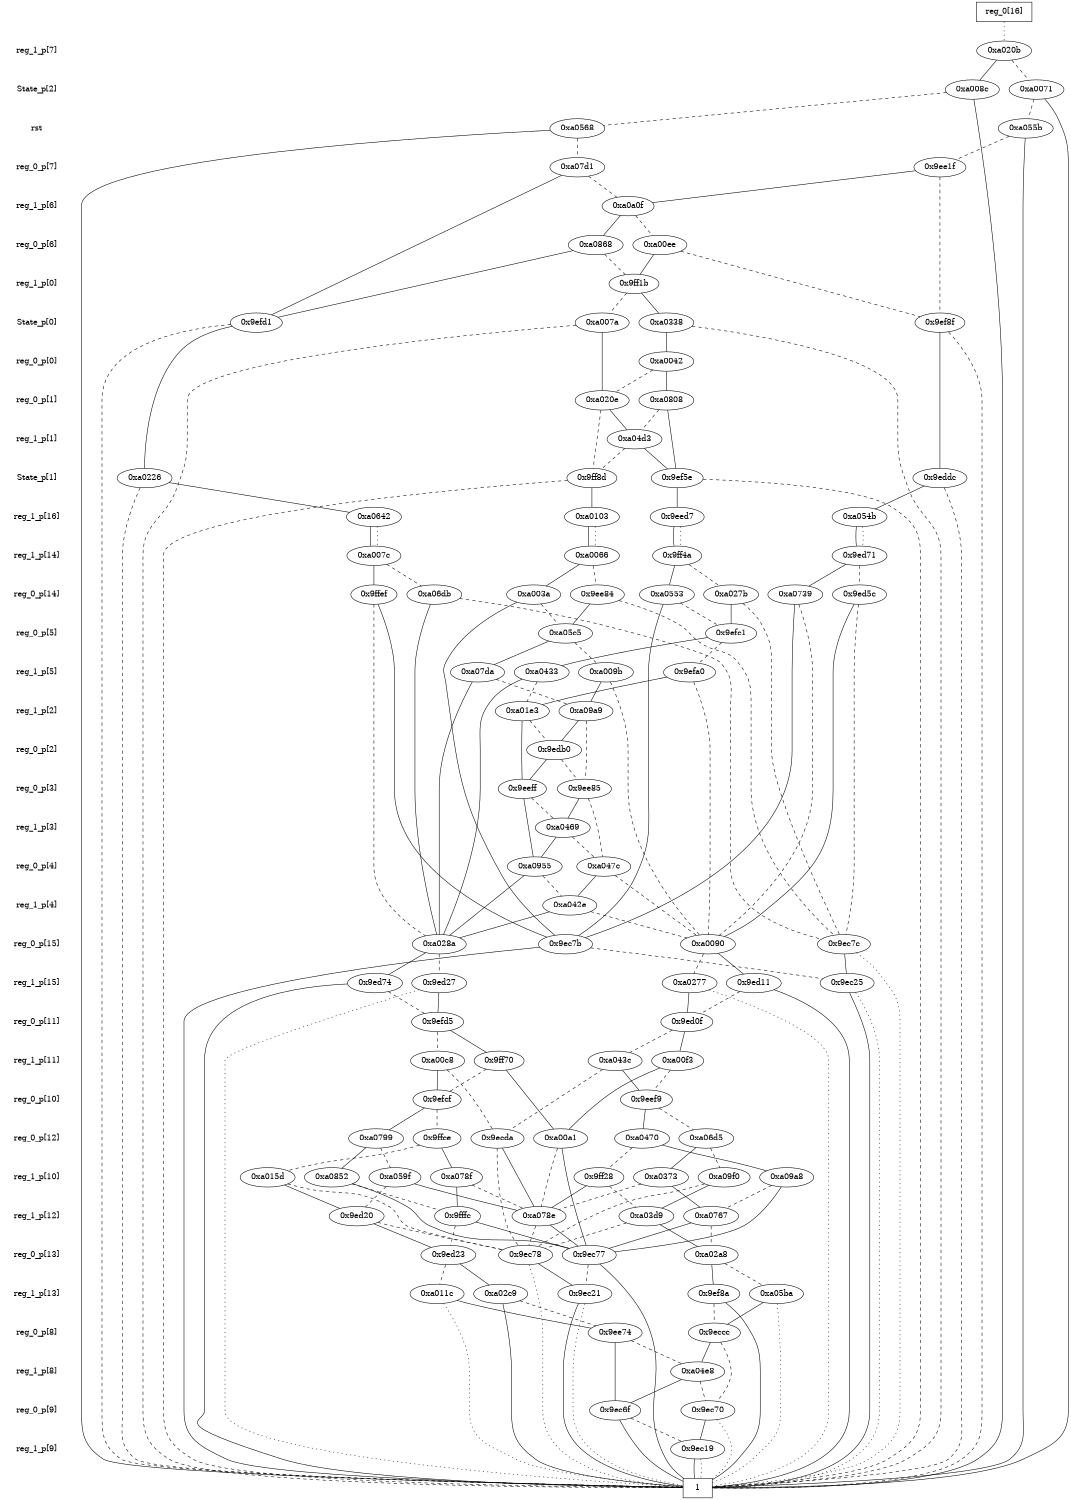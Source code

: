digraph "DD" {
size = "7.5,10"
center = true;
edge [dir = none];
{ node [shape = plaintext];
  edge [style = invis];
  "CONST NODES" [style = invis];
" reg_1_p[7] " -> " State_p[2] " -> " rst " -> " reg_0_p[7] " -> " reg_1_p[6] " -> " reg_0_p[6] " -> " reg_1_p[0] " -> " State_p[0] " -> " reg_0_p[0] " -> " reg_0_p[1] " -> " reg_1_p[1] " -> " State_p[1] " -> " reg_1_p[16] " -> " reg_1_p[14] " -> " reg_0_p[14] " -> " reg_0_p[5] " -> " reg_1_p[5] " -> " reg_1_p[2] " -> " reg_0_p[2] " -> " reg_0_p[3] " -> " reg_1_p[3] " -> " reg_0_p[4] " -> " reg_1_p[4] " -> " reg_0_p[15] " -> " reg_1_p[15] " -> " reg_0_p[11] " -> " reg_1_p[11] " -> " reg_0_p[10] " -> " reg_0_p[12] " -> " reg_1_p[10] " -> " reg_1_p[12] " -> " reg_0_p[13] " -> " reg_1_p[13] " -> " reg_0_p[8] " -> " reg_1_p[8] " -> " reg_0_p[9] " -> " reg_1_p[9] " -> "CONST NODES"; 
}
{ rank = same; node [shape = box]; edge [style = invis];
"  reg_0[16]  "; }
{ rank = same; " reg_1_p[7] ";
"0xa020b";
}
{ rank = same; " State_p[2] ";
"0xa008c";
"0xa0071";
}
{ rank = same; " rst ";
"0xa055b";
"0xa0568";
}
{ rank = same; " reg_0_p[7] ";
"0x9ee1f";
"0xa07d1";
}
{ rank = same; " reg_1_p[6] ";
"0xa0a0f";
}
{ rank = same; " reg_0_p[6] ";
"0xa00ee";
"0xa0868";
}
{ rank = same; " reg_1_p[0] ";
"0x9ff1b";
}
{ rank = same; " State_p[0] ";
"0xa007a";
"0x9efd1";
"0xa0338";
"0x9ef8f";
}
{ rank = same; " reg_0_p[0] ";
"0xa0042";
}
{ rank = same; " reg_0_p[1] ";
"0xa0808";
"0xa020e";
}
{ rank = same; " reg_1_p[1] ";
"0xa04d3";
}
{ rank = same; " State_p[1] ";
"0x9eddc";
"0x9ef5e";
"0xa0226";
"0x9ff8d";
}
{ rank = same; " reg_1_p[16] ";
"0xa054b";
"0xa0642";
"0xa0103";
"0x9eed7";
}
{ rank = same; " reg_1_p[14] ";
"0xa007c";
"0x9ed71";
"0xa0066";
"0x9ff4a";
}
{ rank = same; " reg_0_p[14] ";
"0x9ed5c";
"0xa06db";
"0x9ee84";
"0xa0553";
"0xa027b";
"0xa0739";
"0x9ffef";
"0xa003a";
}
{ rank = same; " reg_0_p[5] ";
"0x9efc1";
"0xa05c5";
}
{ rank = same; " reg_1_p[5] ";
"0x9efa0";
"0xa07da";
"0xa009b";
"0xa0433";
}
{ rank = same; " reg_1_p[2] ";
"0xa09a9";
"0xa01e3";
}
{ rank = same; " reg_0_p[2] ";
"0x9edb0";
}
{ rank = same; " reg_0_p[3] ";
"0x9ee85";
"0x9eeff";
}
{ rank = same; " reg_1_p[3] ";
"0xa0469";
}
{ rank = same; " reg_0_p[4] ";
"0xa047c";
"0xa0955";
}
{ rank = same; " reg_1_p[4] ";
"0xa042e";
}
{ rank = same; " reg_0_p[15] ";
"0xa028a";
"0x9ec7c";
"0xa0090";
"0x9ec7b";
}
{ rank = same; " reg_1_p[15] ";
"0x9ed27";
"0x9ed11";
"0x9ec25";
"0x9ed74";
"0xa0277";
}
{ rank = same; " reg_0_p[11] ";
"0x9efd5";
"0x9ed0f";
}
{ rank = same; " reg_1_p[11] ";
"0xa043c";
"0x9ff70";
"0xa00c8";
"0xa00f3";
}
{ rank = same; " reg_0_p[10] ";
"0x9eef9";
"0x9efcf";
}
{ rank = same; " reg_0_p[12] ";
"0x9ffce";
"0xa00a1";
"0xa0470";
"0x9ecda";
"0xa06d5";
"0xa0799";
}
{ rank = same; " reg_1_p[10] ";
"0xa0373";
"0xa059f";
"0xa015d";
"0x9ff28";
"0xa0852";
"0xa09a8";
"0xa09f0";
"0xa078f";
}
{ rank = same; " reg_1_p[12] ";
"0xa078e";
"0xa0767";
"0x9ed20";
"0xa03d9";
"0x9fffc";
}
{ rank = same; " reg_0_p[13] ";
"0x9ec78";
"0x9ed23";
"0x9ec77";
"0xa02a8";
}
{ rank = same; " reg_1_p[13] ";
"0xa011c";
"0x9ef8a";
"0x9ec21";
"0xa05ba";
"0xa02c9";
}
{ rank = same; " reg_0_p[8] ";
"0x9eccc";
"0x9ee74";
}
{ rank = same; " reg_1_p[8] ";
"0xa04e8";
}
{ rank = same; " reg_0_p[9] ";
"0x9ec70";
"0x9ec6f";
}
{ rank = same; " reg_1_p[9] ";
"0x9ec19";
}
{ rank = same; "CONST NODES";
{ node [shape = box]; "0x9ec14";
}
}
"  reg_0[16]  " -> "0xa020b" [style = dotted];
"0xa020b" -> "0xa008c";
"0xa020b" -> "0xa0071" [style = dashed];
"0xa008c" -> "0x9ec14";
"0xa008c" -> "0xa0568" [style = dashed];
"0xa0071" -> "0x9ec14";
"0xa0071" -> "0xa055b" [style = dashed];
"0xa055b" -> "0x9ec14";
"0xa055b" -> "0x9ee1f" [style = dashed];
"0xa0568" -> "0x9ec14";
"0xa0568" -> "0xa07d1" [style = dashed];
"0x9ee1f" -> "0xa0a0f";
"0x9ee1f" -> "0x9ef8f" [style = dashed];
"0xa07d1" -> "0x9efd1";
"0xa07d1" -> "0xa0a0f" [style = dashed];
"0xa0a0f" -> "0xa0868";
"0xa0a0f" -> "0xa00ee" [style = dashed];
"0xa00ee" -> "0x9ff1b";
"0xa00ee" -> "0x9ef8f" [style = dashed];
"0xa0868" -> "0x9efd1";
"0xa0868" -> "0x9ff1b" [style = dashed];
"0x9ff1b" -> "0xa0338";
"0x9ff1b" -> "0xa007a" [style = dashed];
"0xa007a" -> "0xa020e";
"0xa007a" -> "0x9ec14" [style = dashed];
"0x9efd1" -> "0xa0226";
"0x9efd1" -> "0x9ec14" [style = dashed];
"0xa0338" -> "0xa0042";
"0xa0338" -> "0x9ec14" [style = dashed];
"0x9ef8f" -> "0x9eddc";
"0x9ef8f" -> "0x9ec14" [style = dashed];
"0xa0042" -> "0xa0808";
"0xa0042" -> "0xa020e" [style = dashed];
"0xa0808" -> "0x9ef5e";
"0xa0808" -> "0xa04d3" [style = dashed];
"0xa020e" -> "0xa04d3";
"0xa020e" -> "0x9ff8d" [style = dashed];
"0xa04d3" -> "0x9ef5e";
"0xa04d3" -> "0x9ff8d" [style = dashed];
"0x9eddc" -> "0xa054b";
"0x9eddc" -> "0x9ec14" [style = dashed];
"0x9ef5e" -> "0x9eed7";
"0x9ef5e" -> "0x9ec14" [style = dashed];
"0xa0226" -> "0xa0642";
"0xa0226" -> "0x9ec14" [style = dashed];
"0x9ff8d" -> "0xa0103";
"0x9ff8d" -> "0x9ec14" [style = dashed];
"0xa054b" -> "0x9ed71";
"0xa054b" -> "0x9ed71" [style = dotted];
"0xa0642" -> "0xa007c";
"0xa0642" -> "0xa007c" [style = dotted];
"0xa0103" -> "0xa0066";
"0xa0103" -> "0xa0066" [style = dotted];
"0x9eed7" -> "0x9ff4a";
"0x9eed7" -> "0x9ff4a" [style = dotted];
"0xa007c" -> "0x9ffef";
"0xa007c" -> "0xa06db" [style = dashed];
"0x9ed71" -> "0xa0739";
"0x9ed71" -> "0x9ed5c" [style = dashed];
"0xa0066" -> "0xa003a";
"0xa0066" -> "0x9ee84" [style = dashed];
"0x9ff4a" -> "0xa0553";
"0x9ff4a" -> "0xa027b" [style = dashed];
"0x9ed5c" -> "0xa0090";
"0x9ed5c" -> "0x9ec7c" [style = dashed];
"0xa06db" -> "0xa028a";
"0xa06db" -> "0x9ec7c" [style = dashed];
"0x9ee84" -> "0xa05c5";
"0x9ee84" -> "0x9ec7c" [style = dashed];
"0xa0553" -> "0x9ec7b";
"0xa0553" -> "0x9efc1" [style = dashed];
"0xa027b" -> "0x9efc1";
"0xa027b" -> "0x9ec7c" [style = dashed];
"0xa0739" -> "0x9ec7b";
"0xa0739" -> "0xa0090" [style = dashed];
"0x9ffef" -> "0x9ec7b";
"0x9ffef" -> "0xa028a" [style = dashed];
"0xa003a" -> "0x9ec7b";
"0xa003a" -> "0xa05c5" [style = dashed];
"0x9efc1" -> "0xa0433";
"0x9efc1" -> "0x9efa0" [style = dashed];
"0xa05c5" -> "0xa07da";
"0xa05c5" -> "0xa009b" [style = dashed];
"0x9efa0" -> "0xa01e3";
"0x9efa0" -> "0xa0090" [style = dashed];
"0xa07da" -> "0xa028a";
"0xa07da" -> "0xa09a9" [style = dashed];
"0xa009b" -> "0xa09a9";
"0xa009b" -> "0xa0090" [style = dashed];
"0xa0433" -> "0xa028a";
"0xa0433" -> "0xa01e3" [style = dashed];
"0xa09a9" -> "0x9edb0";
"0xa09a9" -> "0x9ee85" [style = dashed];
"0xa01e3" -> "0x9eeff";
"0xa01e3" -> "0x9edb0" [style = dashed];
"0x9edb0" -> "0x9eeff";
"0x9edb0" -> "0x9ee85" [style = dashed];
"0x9ee85" -> "0xa0469";
"0x9ee85" -> "0xa047c" [style = dashed];
"0x9eeff" -> "0xa0955";
"0x9eeff" -> "0xa0469" [style = dashed];
"0xa0469" -> "0xa0955";
"0xa0469" -> "0xa047c" [style = dashed];
"0xa047c" -> "0xa042e";
"0xa047c" -> "0xa0090" [style = dashed];
"0xa0955" -> "0xa028a";
"0xa0955" -> "0xa042e" [style = dashed];
"0xa042e" -> "0xa028a";
"0xa042e" -> "0xa0090" [style = dashed];
"0xa028a" -> "0x9ed74";
"0xa028a" -> "0x9ed27" [style = dashed];
"0x9ec7c" -> "0x9ec25";
"0x9ec7c" -> "0x9ec14" [style = dotted];
"0xa0090" -> "0x9ed11";
"0xa0090" -> "0xa0277" [style = dashed];
"0x9ec7b" -> "0x9ec14";
"0x9ec7b" -> "0x9ec25" [style = dashed];
"0x9ed27" -> "0x9efd5";
"0x9ed27" -> "0x9ec14" [style = dotted];
"0x9ed11" -> "0x9ec14";
"0x9ed11" -> "0x9ed0f" [style = dashed];
"0x9ec25" -> "0x9ec14";
"0x9ec25" -> "0x9ec14" [style = dotted];
"0x9ed74" -> "0x9ec14";
"0x9ed74" -> "0x9efd5" [style = dashed];
"0xa0277" -> "0x9ed0f";
"0xa0277" -> "0x9ec14" [style = dotted];
"0x9efd5" -> "0x9ff70";
"0x9efd5" -> "0xa00c8" [style = dashed];
"0x9ed0f" -> "0xa00f3";
"0x9ed0f" -> "0xa043c" [style = dashed];
"0xa043c" -> "0x9eef9";
"0xa043c" -> "0x9ecda" [style = dashed];
"0x9ff70" -> "0xa00a1";
"0x9ff70" -> "0x9efcf" [style = dashed];
"0xa00c8" -> "0x9efcf";
"0xa00c8" -> "0x9ecda" [style = dashed];
"0xa00f3" -> "0xa00a1";
"0xa00f3" -> "0x9eef9" [style = dashed];
"0x9eef9" -> "0xa0470";
"0x9eef9" -> "0xa06d5" [style = dashed];
"0x9efcf" -> "0xa0799";
"0x9efcf" -> "0x9ffce" [style = dashed];
"0x9ffce" -> "0xa078f";
"0x9ffce" -> "0xa015d" [style = dashed];
"0xa00a1" -> "0x9ec77";
"0xa00a1" -> "0xa078e" [style = dashed];
"0xa0470" -> "0xa09a8";
"0xa0470" -> "0x9ff28" [style = dashed];
"0x9ecda" -> "0xa078e";
"0x9ecda" -> "0x9ec78" [style = dashed];
"0xa06d5" -> "0xa0373";
"0xa06d5" -> "0xa09f0" [style = dashed];
"0xa0799" -> "0xa0852";
"0xa0799" -> "0xa059f" [style = dashed];
"0xa0373" -> "0xa0767";
"0xa0373" -> "0xa078e" [style = dashed];
"0xa059f" -> "0xa078e";
"0xa059f" -> "0x9ed20" [style = dashed];
"0xa015d" -> "0x9ed20";
"0xa015d" -> "0x9ec78" [style = dashed];
"0x9ff28" -> "0xa078e";
"0x9ff28" -> "0xa03d9" [style = dashed];
"0xa0852" -> "0x9ec77";
"0xa0852" -> "0x9fffc" [style = dashed];
"0xa09a8" -> "0x9ec77";
"0xa09a8" -> "0xa0767" [style = dashed];
"0xa09f0" -> "0xa03d9";
"0xa09f0" -> "0x9ec78" [style = dashed];
"0xa078f" -> "0x9fffc";
"0xa078f" -> "0xa078e" [style = dashed];
"0xa078e" -> "0x9ec77";
"0xa078e" -> "0x9ec78" [style = dashed];
"0xa0767" -> "0x9ec77";
"0xa0767" -> "0xa02a8" [style = dashed];
"0x9ed20" -> "0x9ed23";
"0x9ed20" -> "0x9ec78" [style = dashed];
"0xa03d9" -> "0xa02a8";
"0xa03d9" -> "0x9ec78" [style = dashed];
"0x9fffc" -> "0x9ec77";
"0x9fffc" -> "0x9ed23" [style = dashed];
"0x9ec78" -> "0x9ec21";
"0x9ec78" -> "0x9ec14" [style = dotted];
"0x9ed23" -> "0xa02c9";
"0x9ed23" -> "0xa011c" [style = dashed];
"0x9ec77" -> "0x9ec14";
"0x9ec77" -> "0x9ec21" [style = dashed];
"0xa02a8" -> "0x9ef8a";
"0xa02a8" -> "0xa05ba" [style = dashed];
"0xa011c" -> "0x9ee74";
"0xa011c" -> "0x9ec14" [style = dotted];
"0x9ef8a" -> "0x9ec14";
"0x9ef8a" -> "0x9eccc" [style = dashed];
"0x9ec21" -> "0x9ec14";
"0x9ec21" -> "0x9ec14" [style = dotted];
"0xa05ba" -> "0x9eccc";
"0xa05ba" -> "0x9ec14" [style = dotted];
"0xa02c9" -> "0x9ec14";
"0xa02c9" -> "0x9ee74" [style = dashed];
"0x9eccc" -> "0xa04e8";
"0x9eccc" -> "0x9ec70" [style = dashed];
"0x9ee74" -> "0x9ec6f";
"0x9ee74" -> "0xa04e8" [style = dashed];
"0xa04e8" -> "0x9ec6f";
"0xa04e8" -> "0x9ec70" [style = dashed];
"0x9ec70" -> "0x9ec19";
"0x9ec70" -> "0x9ec14" [style = dotted];
"0x9ec6f" -> "0x9ec14";
"0x9ec6f" -> "0x9ec19" [style = dashed];
"0x9ec19" -> "0x9ec14";
"0x9ec19" -> "0x9ec14" [style = dotted];
"0x9ec14" [label = "1"];
}
